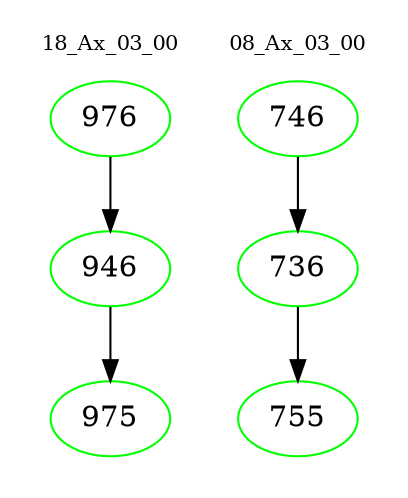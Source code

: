 digraph{
subgraph cluster_0 {
color = white
label = "18_Ax_03_00";
fontsize=10;
T0_976 [label="976", color="green"]
T0_976 -> T0_946 [color="black"]
T0_946 [label="946", color="green"]
T0_946 -> T0_975 [color="black"]
T0_975 [label="975", color="green"]
}
subgraph cluster_1 {
color = white
label = "08_Ax_03_00";
fontsize=10;
T1_746 [label="746", color="green"]
T1_746 -> T1_736 [color="black"]
T1_736 [label="736", color="green"]
T1_736 -> T1_755 [color="black"]
T1_755 [label="755", color="green"]
}
}
